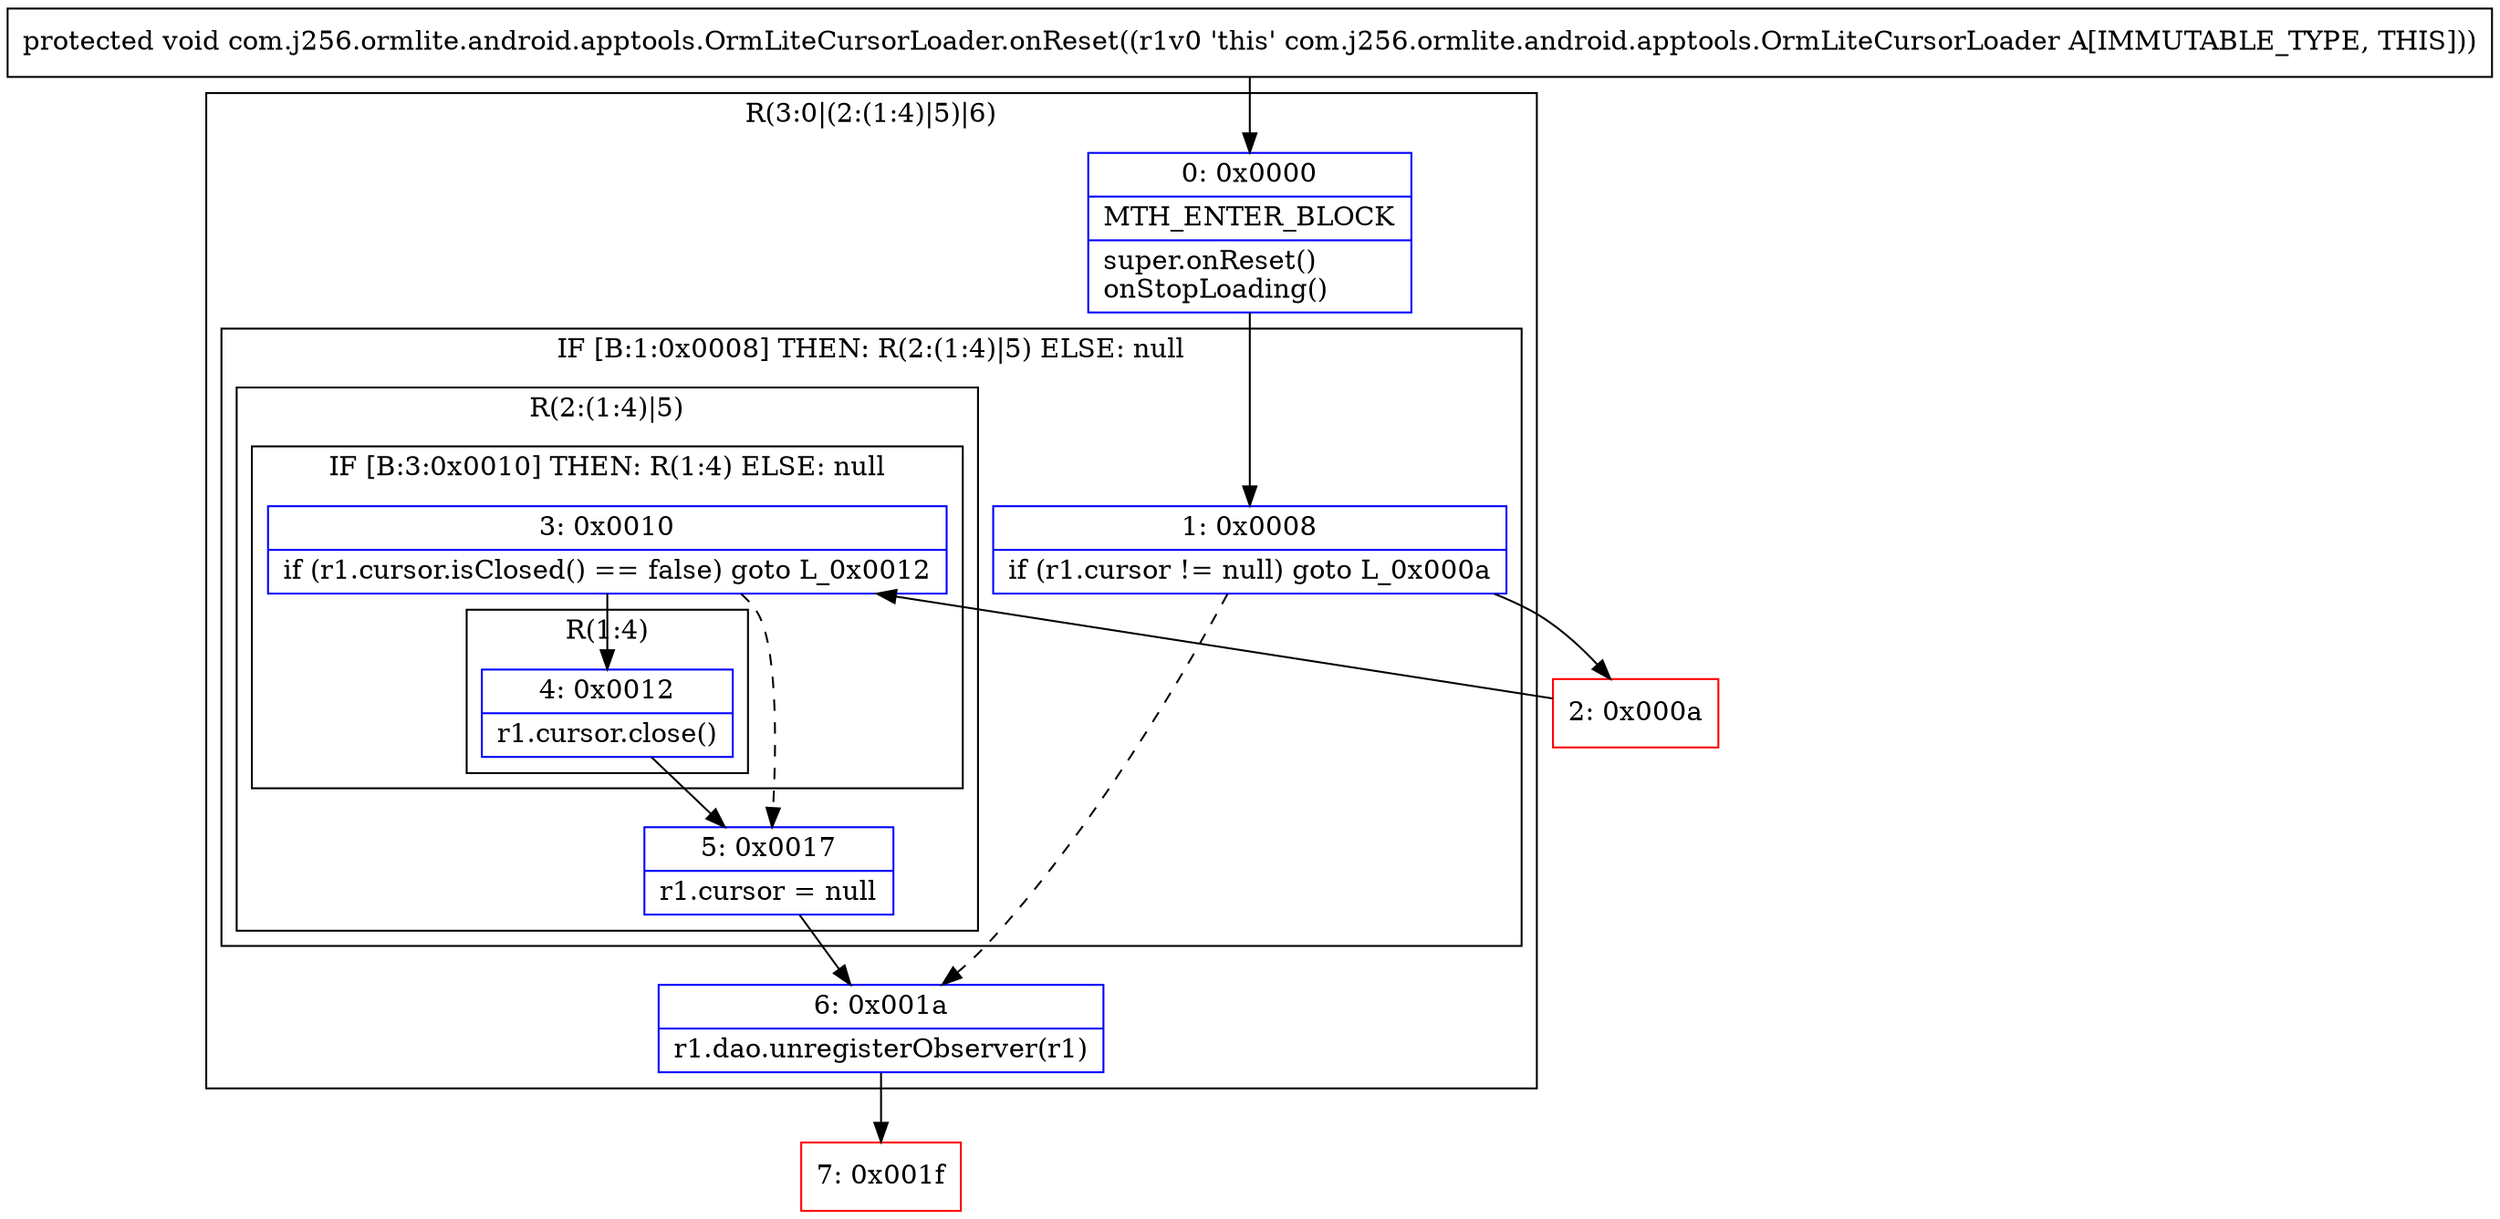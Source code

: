 digraph "CFG forcom.j256.ormlite.android.apptools.OrmLiteCursorLoader.onReset()V" {
subgraph cluster_Region_1837031050 {
label = "R(3:0|(2:(1:4)|5)|6)";
node [shape=record,color=blue];
Node_0 [shape=record,label="{0\:\ 0x0000|MTH_ENTER_BLOCK\l|super.onReset()\lonStopLoading()\l}"];
subgraph cluster_IfRegion_123921620 {
label = "IF [B:1:0x0008] THEN: R(2:(1:4)|5) ELSE: null";
node [shape=record,color=blue];
Node_1 [shape=record,label="{1\:\ 0x0008|if (r1.cursor != null) goto L_0x000a\l}"];
subgraph cluster_Region_291998407 {
label = "R(2:(1:4)|5)";
node [shape=record,color=blue];
subgraph cluster_IfRegion_1342696375 {
label = "IF [B:3:0x0010] THEN: R(1:4) ELSE: null";
node [shape=record,color=blue];
Node_3 [shape=record,label="{3\:\ 0x0010|if (r1.cursor.isClosed() == false) goto L_0x0012\l}"];
subgraph cluster_Region_1268180403 {
label = "R(1:4)";
node [shape=record,color=blue];
Node_4 [shape=record,label="{4\:\ 0x0012|r1.cursor.close()\l}"];
}
}
Node_5 [shape=record,label="{5\:\ 0x0017|r1.cursor = null\l}"];
}
}
Node_6 [shape=record,label="{6\:\ 0x001a|r1.dao.unregisterObserver(r1)\l}"];
}
Node_2 [shape=record,color=red,label="{2\:\ 0x000a}"];
Node_7 [shape=record,color=red,label="{7\:\ 0x001f}"];
MethodNode[shape=record,label="{protected void com.j256.ormlite.android.apptools.OrmLiteCursorLoader.onReset((r1v0 'this' com.j256.ormlite.android.apptools.OrmLiteCursorLoader A[IMMUTABLE_TYPE, THIS])) }"];
MethodNode -> Node_0;
Node_0 -> Node_1;
Node_1 -> Node_2;
Node_1 -> Node_6[style=dashed];
Node_3 -> Node_4;
Node_3 -> Node_5[style=dashed];
Node_4 -> Node_5;
Node_5 -> Node_6;
Node_6 -> Node_7;
Node_2 -> Node_3;
}

